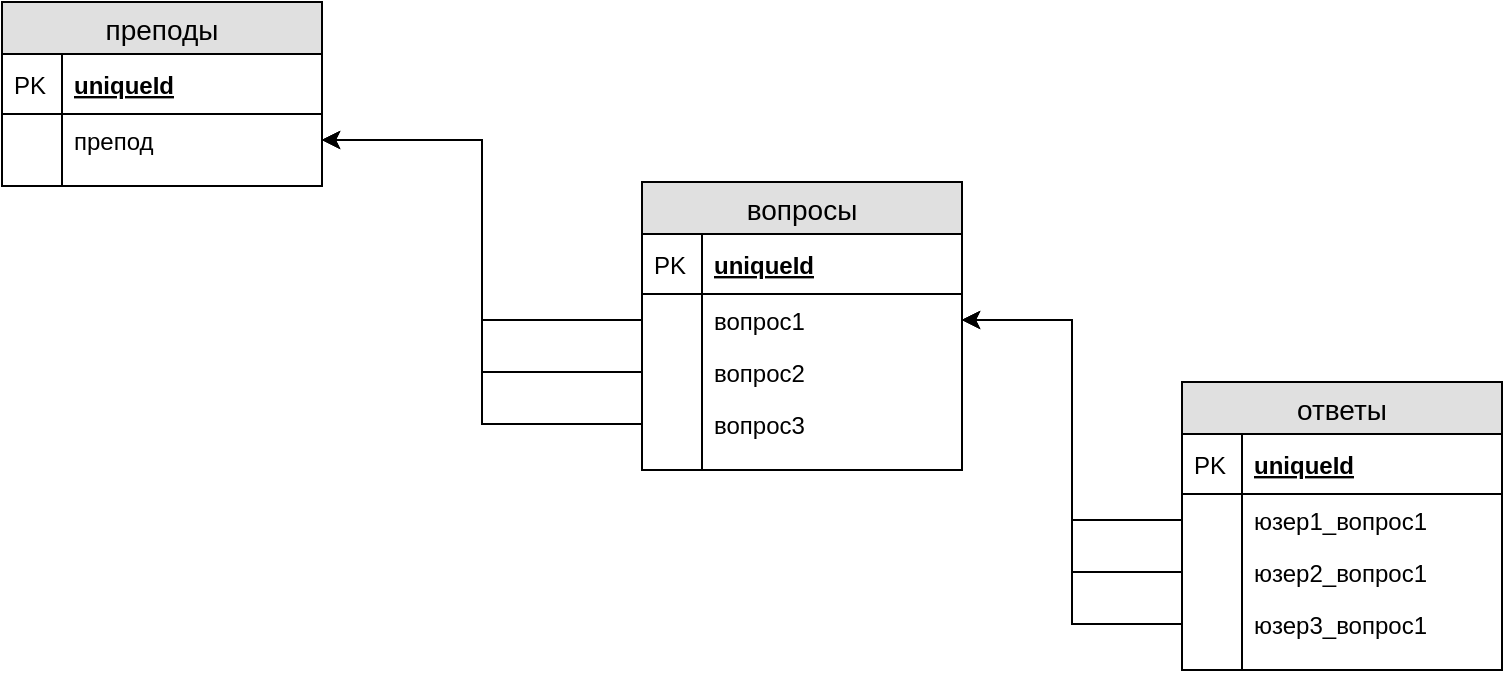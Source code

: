 <mxfile version="12.5.3" type="device"><diagram id="mZomGO8R7LAu7jisgDZh" name="Страница 1"><mxGraphModel dx="785" dy="686" grid="1" gridSize="10" guides="1" tooltips="1" connect="1" arrows="1" fold="1" page="1" pageScale="1" pageWidth="827" pageHeight="1169" math="0" shadow="0"><root><mxCell id="0"/><mxCell id="1" parent="0"/><mxCell id="6hB6u7CjEuXpKcTBnN0I-14" value="преподы" style="swimlane;fontStyle=0;childLayout=stackLayout;horizontal=1;startSize=26;fillColor=#e0e0e0;horizontalStack=0;resizeParent=1;resizeParentMax=0;resizeLast=0;collapsible=1;marginBottom=0;swimlaneFillColor=#ffffff;align=center;fontSize=14;" vertex="1" parent="1"><mxGeometry x="50" y="30" width="160" height="92" as="geometry"/></mxCell><mxCell id="6hB6u7CjEuXpKcTBnN0I-15" value="uniqueId" style="shape=partialRectangle;top=0;left=0;right=0;bottom=1;align=left;verticalAlign=middle;fillColor=none;spacingLeft=34;spacingRight=4;overflow=hidden;rotatable=0;points=[[0,0.5],[1,0.5]];portConstraint=eastwest;dropTarget=0;fontStyle=5;fontSize=12;" vertex="1" parent="6hB6u7CjEuXpKcTBnN0I-14"><mxGeometry y="26" width="160" height="30" as="geometry"/></mxCell><mxCell id="6hB6u7CjEuXpKcTBnN0I-16" value="PK" style="shape=partialRectangle;top=0;left=0;bottom=0;fillColor=none;align=left;verticalAlign=middle;spacingLeft=4;spacingRight=4;overflow=hidden;rotatable=0;points=[];portConstraint=eastwest;part=1;fontSize=12;" vertex="1" connectable="0" parent="6hB6u7CjEuXpKcTBnN0I-15"><mxGeometry width="30" height="30" as="geometry"/></mxCell><mxCell id="6hB6u7CjEuXpKcTBnN0I-17" value="препод" style="shape=partialRectangle;top=0;left=0;right=0;bottom=0;align=left;verticalAlign=top;fillColor=none;spacingLeft=34;spacingRight=4;overflow=hidden;rotatable=0;points=[[0,0.5],[1,0.5]];portConstraint=eastwest;dropTarget=0;fontSize=12;" vertex="1" parent="6hB6u7CjEuXpKcTBnN0I-14"><mxGeometry y="56" width="160" height="26" as="geometry"/></mxCell><mxCell id="6hB6u7CjEuXpKcTBnN0I-18" value="" style="shape=partialRectangle;top=0;left=0;bottom=0;fillColor=none;align=left;verticalAlign=top;spacingLeft=4;spacingRight=4;overflow=hidden;rotatable=0;points=[];portConstraint=eastwest;part=1;fontSize=12;" vertex="1" connectable="0" parent="6hB6u7CjEuXpKcTBnN0I-17"><mxGeometry width="30" height="26" as="geometry"/></mxCell><mxCell id="6hB6u7CjEuXpKcTBnN0I-23" value="" style="shape=partialRectangle;top=0;left=0;right=0;bottom=0;align=left;verticalAlign=top;fillColor=none;spacingLeft=34;spacingRight=4;overflow=hidden;rotatable=0;points=[[0,0.5],[1,0.5]];portConstraint=eastwest;dropTarget=0;fontSize=12;" vertex="1" parent="6hB6u7CjEuXpKcTBnN0I-14"><mxGeometry y="82" width="160" height="10" as="geometry"/></mxCell><mxCell id="6hB6u7CjEuXpKcTBnN0I-24" value="" style="shape=partialRectangle;top=0;left=0;bottom=0;fillColor=none;align=left;verticalAlign=top;spacingLeft=4;spacingRight=4;overflow=hidden;rotatable=0;points=[];portConstraint=eastwest;part=1;fontSize=12;" vertex="1" connectable="0" parent="6hB6u7CjEuXpKcTBnN0I-23"><mxGeometry width="30" height="10" as="geometry"/></mxCell><mxCell id="6hB6u7CjEuXpKcTBnN0I-25" value="вопросы" style="swimlane;fontStyle=0;childLayout=stackLayout;horizontal=1;startSize=26;fillColor=#e0e0e0;horizontalStack=0;resizeParent=1;resizeParentMax=0;resizeLast=0;collapsible=1;marginBottom=0;swimlaneFillColor=#ffffff;align=center;fontSize=14;" vertex="1" parent="1"><mxGeometry x="370" y="120" width="160" height="144" as="geometry"/></mxCell><mxCell id="6hB6u7CjEuXpKcTBnN0I-26" value="uniqueId" style="shape=partialRectangle;top=0;left=0;right=0;bottom=1;align=left;verticalAlign=middle;fillColor=none;spacingLeft=34;spacingRight=4;overflow=hidden;rotatable=0;points=[[0,0.5],[1,0.5]];portConstraint=eastwest;dropTarget=0;fontStyle=5;fontSize=12;" vertex="1" parent="6hB6u7CjEuXpKcTBnN0I-25"><mxGeometry y="26" width="160" height="30" as="geometry"/></mxCell><mxCell id="6hB6u7CjEuXpKcTBnN0I-27" value="PK" style="shape=partialRectangle;top=0;left=0;bottom=0;fillColor=none;align=left;verticalAlign=middle;spacingLeft=4;spacingRight=4;overflow=hidden;rotatable=0;points=[];portConstraint=eastwest;part=1;fontSize=12;" vertex="1" connectable="0" parent="6hB6u7CjEuXpKcTBnN0I-26"><mxGeometry width="30" height="30" as="geometry"/></mxCell><mxCell id="6hB6u7CjEuXpKcTBnN0I-28" value="вопрос1" style="shape=partialRectangle;top=0;left=0;right=0;bottom=0;align=left;verticalAlign=top;fillColor=none;spacingLeft=34;spacingRight=4;overflow=hidden;rotatable=0;points=[[0,0.5],[1,0.5]];portConstraint=eastwest;dropTarget=0;fontSize=12;" vertex="1" parent="6hB6u7CjEuXpKcTBnN0I-25"><mxGeometry y="56" width="160" height="26" as="geometry"/></mxCell><mxCell id="6hB6u7CjEuXpKcTBnN0I-29" value="" style="shape=partialRectangle;top=0;left=0;bottom=0;fillColor=none;align=left;verticalAlign=top;spacingLeft=4;spacingRight=4;overflow=hidden;rotatable=0;points=[];portConstraint=eastwest;part=1;fontSize=12;" vertex="1" connectable="0" parent="6hB6u7CjEuXpKcTBnN0I-28"><mxGeometry width="30" height="26" as="geometry"/></mxCell><mxCell id="6hB6u7CjEuXpKcTBnN0I-30" value="вопрос2" style="shape=partialRectangle;top=0;left=0;right=0;bottom=0;align=left;verticalAlign=top;fillColor=none;spacingLeft=34;spacingRight=4;overflow=hidden;rotatable=0;points=[[0,0.5],[1,0.5]];portConstraint=eastwest;dropTarget=0;fontSize=12;" vertex="1" parent="6hB6u7CjEuXpKcTBnN0I-25"><mxGeometry y="82" width="160" height="26" as="geometry"/></mxCell><mxCell id="6hB6u7CjEuXpKcTBnN0I-31" value="" style="shape=partialRectangle;top=0;left=0;bottom=0;fillColor=none;align=left;verticalAlign=top;spacingLeft=4;spacingRight=4;overflow=hidden;rotatable=0;points=[];portConstraint=eastwest;part=1;fontSize=12;" vertex="1" connectable="0" parent="6hB6u7CjEuXpKcTBnN0I-30"><mxGeometry width="30" height="26" as="geometry"/></mxCell><mxCell id="6hB6u7CjEuXpKcTBnN0I-32" value="вопрос3" style="shape=partialRectangle;top=0;left=0;right=0;bottom=0;align=left;verticalAlign=top;fillColor=none;spacingLeft=34;spacingRight=4;overflow=hidden;rotatable=0;points=[[0,0.5],[1,0.5]];portConstraint=eastwest;dropTarget=0;fontSize=12;" vertex="1" parent="6hB6u7CjEuXpKcTBnN0I-25"><mxGeometry y="108" width="160" height="26" as="geometry"/></mxCell><mxCell id="6hB6u7CjEuXpKcTBnN0I-33" value="" style="shape=partialRectangle;top=0;left=0;bottom=0;fillColor=none;align=left;verticalAlign=top;spacingLeft=4;spacingRight=4;overflow=hidden;rotatable=0;points=[];portConstraint=eastwest;part=1;fontSize=12;" vertex="1" connectable="0" parent="6hB6u7CjEuXpKcTBnN0I-32"><mxGeometry width="30" height="26" as="geometry"/></mxCell><mxCell id="6hB6u7CjEuXpKcTBnN0I-34" value="" style="shape=partialRectangle;top=0;left=0;right=0;bottom=0;align=left;verticalAlign=top;fillColor=none;spacingLeft=34;spacingRight=4;overflow=hidden;rotatable=0;points=[[0,0.5],[1,0.5]];portConstraint=eastwest;dropTarget=0;fontSize=12;" vertex="1" parent="6hB6u7CjEuXpKcTBnN0I-25"><mxGeometry y="134" width="160" height="10" as="geometry"/></mxCell><mxCell id="6hB6u7CjEuXpKcTBnN0I-35" value="" style="shape=partialRectangle;top=0;left=0;bottom=0;fillColor=none;align=left;verticalAlign=top;spacingLeft=4;spacingRight=4;overflow=hidden;rotatable=0;points=[];portConstraint=eastwest;part=1;fontSize=12;" vertex="1" connectable="0" parent="6hB6u7CjEuXpKcTBnN0I-34"><mxGeometry width="30" height="10" as="geometry"/></mxCell><mxCell id="6hB6u7CjEuXpKcTBnN0I-36" value="ответы" style="swimlane;fontStyle=0;childLayout=stackLayout;horizontal=1;startSize=26;fillColor=#e0e0e0;horizontalStack=0;resizeParent=1;resizeParentMax=0;resizeLast=0;collapsible=1;marginBottom=0;swimlaneFillColor=#ffffff;align=center;fontSize=14;" vertex="1" parent="1"><mxGeometry x="640" y="220" width="160" height="144" as="geometry"/></mxCell><mxCell id="6hB6u7CjEuXpKcTBnN0I-37" value="uniqueId" style="shape=partialRectangle;top=0;left=0;right=0;bottom=1;align=left;verticalAlign=middle;fillColor=none;spacingLeft=34;spacingRight=4;overflow=hidden;rotatable=0;points=[[0,0.5],[1,0.5]];portConstraint=eastwest;dropTarget=0;fontStyle=5;fontSize=12;" vertex="1" parent="6hB6u7CjEuXpKcTBnN0I-36"><mxGeometry y="26" width="160" height="30" as="geometry"/></mxCell><mxCell id="6hB6u7CjEuXpKcTBnN0I-38" value="PK" style="shape=partialRectangle;top=0;left=0;bottom=0;fillColor=none;align=left;verticalAlign=middle;spacingLeft=4;spacingRight=4;overflow=hidden;rotatable=0;points=[];portConstraint=eastwest;part=1;fontSize=12;" vertex="1" connectable="0" parent="6hB6u7CjEuXpKcTBnN0I-37"><mxGeometry width="30" height="30" as="geometry"/></mxCell><mxCell id="6hB6u7CjEuXpKcTBnN0I-39" value="юзер1_вопрос1" style="shape=partialRectangle;top=0;left=0;right=0;bottom=0;align=left;verticalAlign=top;fillColor=none;spacingLeft=34;spacingRight=4;overflow=hidden;rotatable=0;points=[[0,0.5],[1,0.5]];portConstraint=eastwest;dropTarget=0;fontSize=12;" vertex="1" parent="6hB6u7CjEuXpKcTBnN0I-36"><mxGeometry y="56" width="160" height="26" as="geometry"/></mxCell><mxCell id="6hB6u7CjEuXpKcTBnN0I-40" value="" style="shape=partialRectangle;top=0;left=0;bottom=0;fillColor=none;align=left;verticalAlign=top;spacingLeft=4;spacingRight=4;overflow=hidden;rotatable=0;points=[];portConstraint=eastwest;part=1;fontSize=12;" vertex="1" connectable="0" parent="6hB6u7CjEuXpKcTBnN0I-39"><mxGeometry width="30" height="26" as="geometry"/></mxCell><mxCell id="6hB6u7CjEuXpKcTBnN0I-41" value="юзер2_вопрос1" style="shape=partialRectangle;top=0;left=0;right=0;bottom=0;align=left;verticalAlign=top;fillColor=none;spacingLeft=34;spacingRight=4;overflow=hidden;rotatable=0;points=[[0,0.5],[1,0.5]];portConstraint=eastwest;dropTarget=0;fontSize=12;" vertex="1" parent="6hB6u7CjEuXpKcTBnN0I-36"><mxGeometry y="82" width="160" height="26" as="geometry"/></mxCell><mxCell id="6hB6u7CjEuXpKcTBnN0I-42" value="" style="shape=partialRectangle;top=0;left=0;bottom=0;fillColor=none;align=left;verticalAlign=top;spacingLeft=4;spacingRight=4;overflow=hidden;rotatable=0;points=[];portConstraint=eastwest;part=1;fontSize=12;" vertex="1" connectable="0" parent="6hB6u7CjEuXpKcTBnN0I-41"><mxGeometry width="30" height="26" as="geometry"/></mxCell><mxCell id="6hB6u7CjEuXpKcTBnN0I-43" value="юзер3_вопрос1" style="shape=partialRectangle;top=0;left=0;right=0;bottom=0;align=left;verticalAlign=top;fillColor=none;spacingLeft=34;spacingRight=4;overflow=hidden;rotatable=0;points=[[0,0.5],[1,0.5]];portConstraint=eastwest;dropTarget=0;fontSize=12;" vertex="1" parent="6hB6u7CjEuXpKcTBnN0I-36"><mxGeometry y="108" width="160" height="26" as="geometry"/></mxCell><mxCell id="6hB6u7CjEuXpKcTBnN0I-44" value="" style="shape=partialRectangle;top=0;left=0;bottom=0;fillColor=none;align=left;verticalAlign=top;spacingLeft=4;spacingRight=4;overflow=hidden;rotatable=0;points=[];portConstraint=eastwest;part=1;fontSize=12;" vertex="1" connectable="0" parent="6hB6u7CjEuXpKcTBnN0I-43"><mxGeometry width="30" height="26" as="geometry"/></mxCell><mxCell id="6hB6u7CjEuXpKcTBnN0I-45" value="" style="shape=partialRectangle;top=0;left=0;right=0;bottom=0;align=left;verticalAlign=top;fillColor=none;spacingLeft=34;spacingRight=4;overflow=hidden;rotatable=0;points=[[0,0.5],[1,0.5]];portConstraint=eastwest;dropTarget=0;fontSize=12;" vertex="1" parent="6hB6u7CjEuXpKcTBnN0I-36"><mxGeometry y="134" width="160" height="10" as="geometry"/></mxCell><mxCell id="6hB6u7CjEuXpKcTBnN0I-46" value="" style="shape=partialRectangle;top=0;left=0;bottom=0;fillColor=none;align=left;verticalAlign=top;spacingLeft=4;spacingRight=4;overflow=hidden;rotatable=0;points=[];portConstraint=eastwest;part=1;fontSize=12;" vertex="1" connectable="0" parent="6hB6u7CjEuXpKcTBnN0I-45"><mxGeometry width="30" height="10" as="geometry"/></mxCell><mxCell id="6hB6u7CjEuXpKcTBnN0I-47" style="edgeStyle=orthogonalEdgeStyle;rounded=0;orthogonalLoop=1;jettySize=auto;html=1;exitX=0;exitY=0.5;exitDx=0;exitDy=0;entryX=1;entryY=0.5;entryDx=0;entryDy=0;" edge="1" parent="1" source="6hB6u7CjEuXpKcTBnN0I-28" target="6hB6u7CjEuXpKcTBnN0I-17"><mxGeometry relative="1" as="geometry"/></mxCell><mxCell id="6hB6u7CjEuXpKcTBnN0I-48" style="edgeStyle=orthogonalEdgeStyle;rounded=0;orthogonalLoop=1;jettySize=auto;html=1;exitX=0;exitY=0.5;exitDx=0;exitDy=0;entryX=1;entryY=0.5;entryDx=0;entryDy=0;" edge="1" parent="1" source="6hB6u7CjEuXpKcTBnN0I-30" target="6hB6u7CjEuXpKcTBnN0I-17"><mxGeometry relative="1" as="geometry"><mxPoint x="230" y="170" as="targetPoint"/></mxGeometry></mxCell><mxCell id="6hB6u7CjEuXpKcTBnN0I-49" style="edgeStyle=orthogonalEdgeStyle;rounded=0;orthogonalLoop=1;jettySize=auto;html=1;exitX=0;exitY=0.5;exitDx=0;exitDy=0;entryX=1;entryY=0.5;entryDx=0;entryDy=0;" edge="1" parent="1" source="6hB6u7CjEuXpKcTBnN0I-32" target="6hB6u7CjEuXpKcTBnN0I-17"><mxGeometry relative="1" as="geometry"><mxPoint x="230" y="170" as="targetPoint"/></mxGeometry></mxCell><mxCell id="6hB6u7CjEuXpKcTBnN0I-52" style="edgeStyle=orthogonalEdgeStyle;rounded=0;orthogonalLoop=1;jettySize=auto;html=1;exitX=0;exitY=0.5;exitDx=0;exitDy=0;entryX=1;entryY=0.5;entryDx=0;entryDy=0;" edge="1" parent="1" source="6hB6u7CjEuXpKcTBnN0I-39" target="6hB6u7CjEuXpKcTBnN0I-28"><mxGeometry relative="1" as="geometry"/></mxCell><mxCell id="6hB6u7CjEuXpKcTBnN0I-53" style="edgeStyle=orthogonalEdgeStyle;rounded=0;orthogonalLoop=1;jettySize=auto;html=1;exitX=0;exitY=0.5;exitDx=0;exitDy=0;entryX=1;entryY=0.5;entryDx=0;entryDy=0;" edge="1" parent="1" source="6hB6u7CjEuXpKcTBnN0I-41" target="6hB6u7CjEuXpKcTBnN0I-28"><mxGeometry relative="1" as="geometry"/></mxCell><mxCell id="6hB6u7CjEuXpKcTBnN0I-54" style="edgeStyle=orthogonalEdgeStyle;rounded=0;orthogonalLoop=1;jettySize=auto;html=1;exitX=0;exitY=0.5;exitDx=0;exitDy=0;entryX=1;entryY=0.5;entryDx=0;entryDy=0;" edge="1" parent="1" source="6hB6u7CjEuXpKcTBnN0I-43" target="6hB6u7CjEuXpKcTBnN0I-28"><mxGeometry relative="1" as="geometry"/></mxCell></root></mxGraphModel></diagram></mxfile>